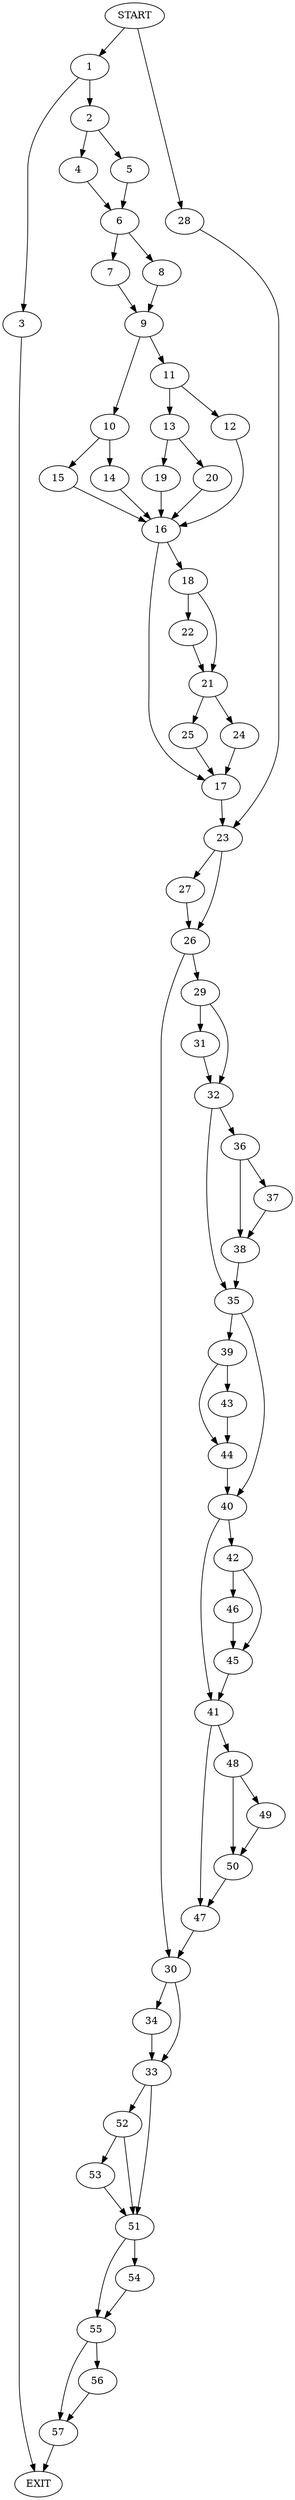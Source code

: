 digraph {
0 [label="START"]
58 [label="EXIT"]
0 -> 1
1 -> 2
1 -> 3
3 -> 58
2 -> 4
2 -> 5
5 -> 6
4 -> 6
6 -> 7
6 -> 8
7 -> 9
8 -> 9
9 -> 10
9 -> 11
11 -> 12
11 -> 13
10 -> 14
10 -> 15
14 -> 16
15 -> 16
16 -> 17
16 -> 18
13 -> 19
13 -> 20
12 -> 16
19 -> 16
20 -> 16
18 -> 21
18 -> 22
17 -> 23
22 -> 21
21 -> 24
21 -> 25
25 -> 17
24 -> 17
23 -> 26
23 -> 27
0 -> 28
28 -> 23
26 -> 29
26 -> 30
27 -> 26
29 -> 31
29 -> 32
30 -> 33
30 -> 34
32 -> 35
32 -> 36
31 -> 32
36 -> 37
36 -> 38
35 -> 39
35 -> 40
37 -> 38
38 -> 35
40 -> 41
40 -> 42
39 -> 43
39 -> 44
43 -> 44
44 -> 40
42 -> 45
42 -> 46
41 -> 47
41 -> 48
45 -> 41
46 -> 45
48 -> 49
48 -> 50
47 -> 30
50 -> 47
49 -> 50
34 -> 33
33 -> 51
33 -> 52
52 -> 51
52 -> 53
51 -> 54
51 -> 55
53 -> 51
55 -> 56
55 -> 57
54 -> 55
57 -> 58
56 -> 57
}
